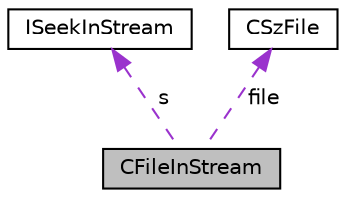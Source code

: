 digraph "CFileInStream"
{
 // LATEX_PDF_SIZE
  edge [fontname="Helvetica",fontsize="10",labelfontname="Helvetica",labelfontsize="10"];
  node [fontname="Helvetica",fontsize="10",shape=record];
  Node1 [label="CFileInStream",height=0.2,width=0.4,color="black", fillcolor="grey75", style="filled", fontcolor="black",tooltip=" "];
  Node2 -> Node1 [dir="back",color="darkorchid3",fontsize="10",style="dashed",label=" s" ,fontname="Helvetica"];
  Node2 [label="ISeekInStream",height=0.2,width=0.4,color="black", fillcolor="white", style="filled",URL="$struct_i_seek_in_stream.html",tooltip=" "];
  Node3 -> Node1 [dir="back",color="darkorchid3",fontsize="10",style="dashed",label=" file" ,fontname="Helvetica"];
  Node3 [label="CSzFile",height=0.2,width=0.4,color="black", fillcolor="white", style="filled",URL="$struct_c_sz_file.html",tooltip=" "];
}
